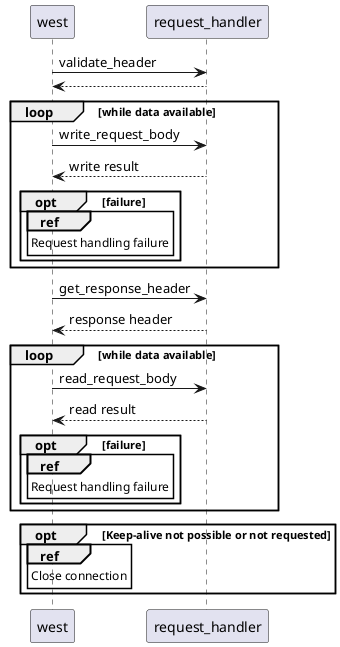 @startuml
west -> request_handler:validate_header
return
loop while data available
	west -> request_handler:write_request_body
	return write result
	opt failure
		ref over west
			Request handling failure
		end ref
	end
end
west -> request_handler:get_response_header
return response header
loop while data available
	west -> request_handler:read_request_body
	return read result
	opt failure
		ref over west
			Request handling failure
		end ref
	end
end
opt Keep-alive not possible or not requested
	ref over west
		Close connection
	end ref
end
@enduml